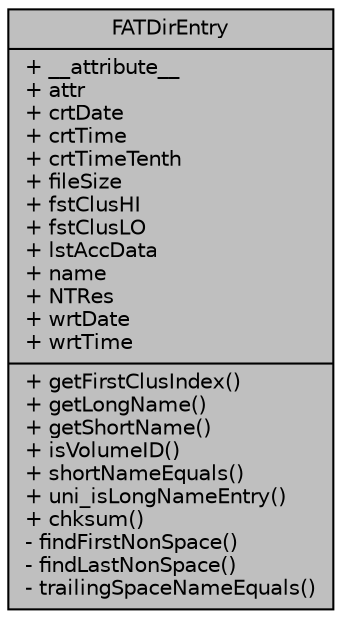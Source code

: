 digraph "FATDirEntry"
{
  edge [fontname="Helvetica",fontsize="10",labelfontname="Helvetica",labelfontsize="10"];
  node [fontname="Helvetica",fontsize="10",shape=record];
  Node454 [label="{FATDirEntry\n|+ __attribute__\l+ attr\l+ crtDate\l+ crtTime\l+ crtTimeTenth\l+ fileSize\l+ fstClusHI\l+ fstClusLO\l+ lstAccData\l+ name\l+ NTRes\l+ wrtDate\l+ wrtTime\l|+ getFirstClusIndex()\l+ getLongName()\l+ getShortName()\l+ isVolumeID()\l+ shortNameEquals()\l+ uni_isLongNameEntry()\l+ chksum()\l- findFirstNonSpace()\l- findLastNonSpace()\l- trailingSpaceNameEquals()\l}",height=0.2,width=0.4,color="black", fillcolor="grey75", style="filled", fontcolor="black"];
}
